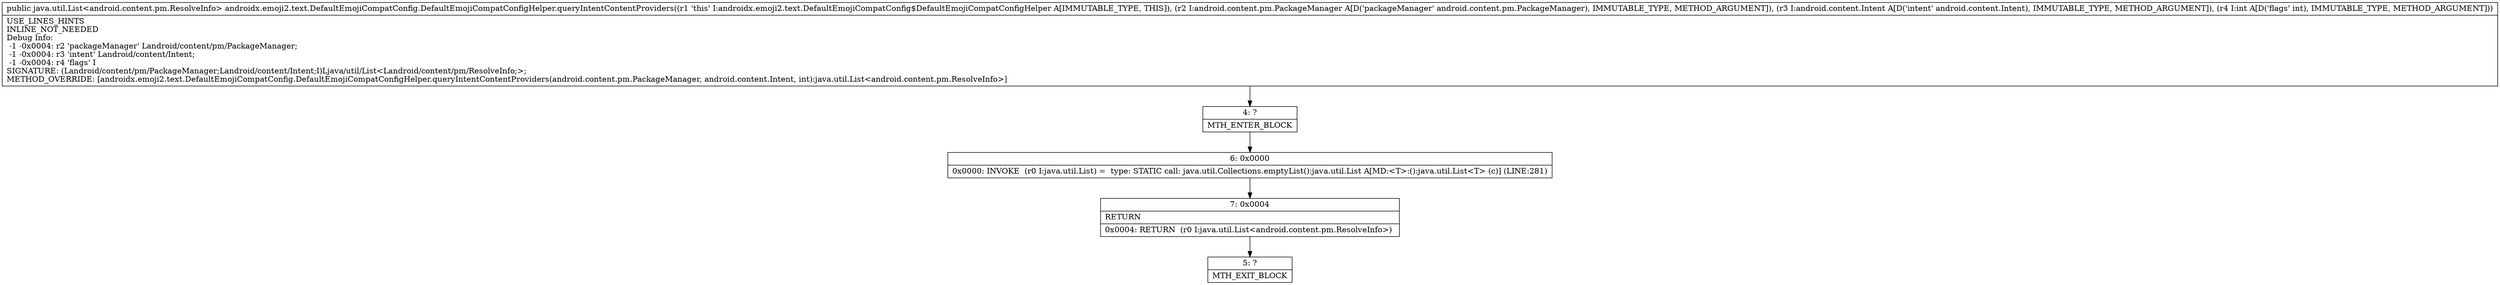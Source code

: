 digraph "CFG forandroidx.emoji2.text.DefaultEmojiCompatConfig.DefaultEmojiCompatConfigHelper.queryIntentContentProviders(Landroid\/content\/pm\/PackageManager;Landroid\/content\/Intent;I)Ljava\/util\/List;" {
Node_4 [shape=record,label="{4\:\ ?|MTH_ENTER_BLOCK\l}"];
Node_6 [shape=record,label="{6\:\ 0x0000|0x0000: INVOKE  (r0 I:java.util.List) =  type: STATIC call: java.util.Collections.emptyList():java.util.List A[MD:\<T\>:():java.util.List\<T\> (c)] (LINE:281)\l}"];
Node_7 [shape=record,label="{7\:\ 0x0004|RETURN\l|0x0004: RETURN  (r0 I:java.util.List\<android.content.pm.ResolveInfo\>) \l}"];
Node_5 [shape=record,label="{5\:\ ?|MTH_EXIT_BLOCK\l}"];
MethodNode[shape=record,label="{public java.util.List\<android.content.pm.ResolveInfo\> androidx.emoji2.text.DefaultEmojiCompatConfig.DefaultEmojiCompatConfigHelper.queryIntentContentProviders((r1 'this' I:androidx.emoji2.text.DefaultEmojiCompatConfig$DefaultEmojiCompatConfigHelper A[IMMUTABLE_TYPE, THIS]), (r2 I:android.content.pm.PackageManager A[D('packageManager' android.content.pm.PackageManager), IMMUTABLE_TYPE, METHOD_ARGUMENT]), (r3 I:android.content.Intent A[D('intent' android.content.Intent), IMMUTABLE_TYPE, METHOD_ARGUMENT]), (r4 I:int A[D('flags' int), IMMUTABLE_TYPE, METHOD_ARGUMENT]))  | USE_LINES_HINTS\lINLINE_NOT_NEEDED\lDebug Info:\l  \-1 \-0x0004: r2 'packageManager' Landroid\/content\/pm\/PackageManager;\l  \-1 \-0x0004: r3 'intent' Landroid\/content\/Intent;\l  \-1 \-0x0004: r4 'flags' I\lSIGNATURE: (Landroid\/content\/pm\/PackageManager;Landroid\/content\/Intent;I)Ljava\/util\/List\<Landroid\/content\/pm\/ResolveInfo;\>;\lMETHOD_OVERRIDE: [androidx.emoji2.text.DefaultEmojiCompatConfig.DefaultEmojiCompatConfigHelper.queryIntentContentProviders(android.content.pm.PackageManager, android.content.Intent, int):java.util.List\<android.content.pm.ResolveInfo\>]\l}"];
MethodNode -> Node_4;Node_4 -> Node_6;
Node_6 -> Node_7;
Node_7 -> Node_5;
}

